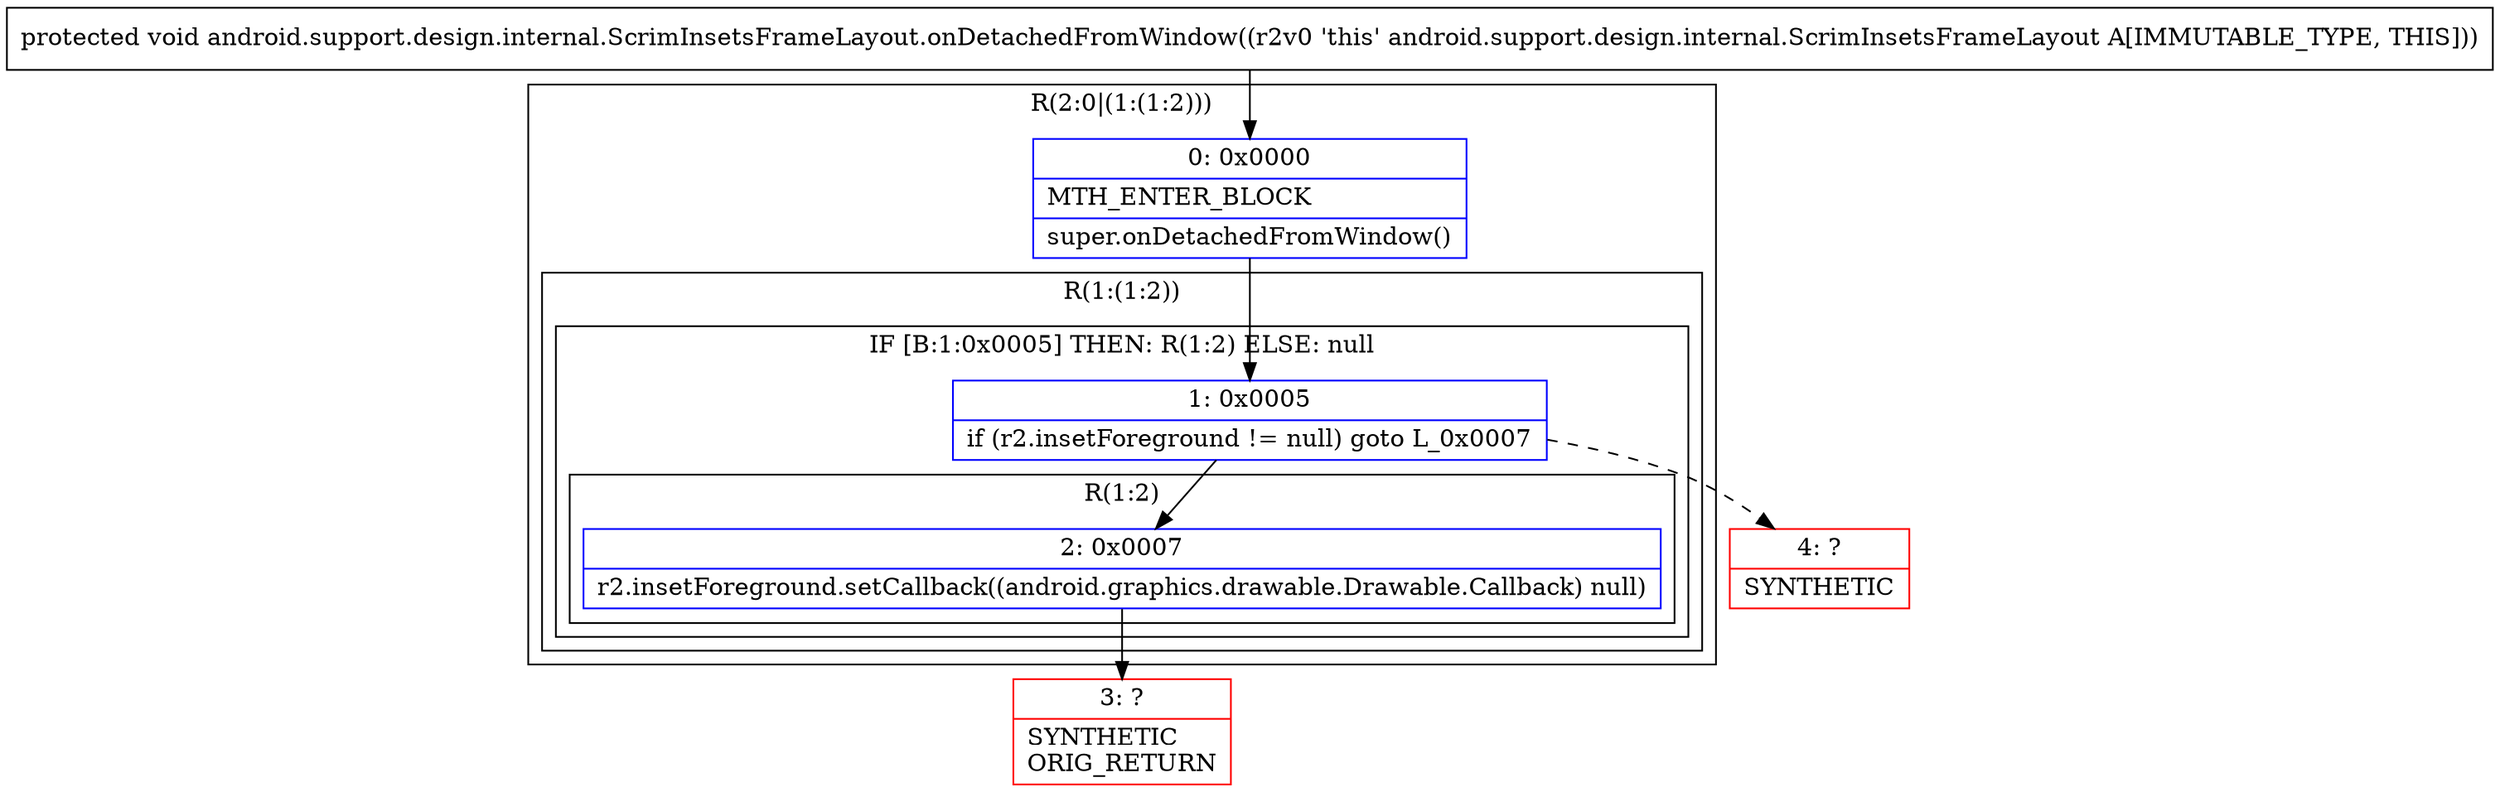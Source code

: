 digraph "CFG forandroid.support.design.internal.ScrimInsetsFrameLayout.onDetachedFromWindow()V" {
subgraph cluster_Region_30440847 {
label = "R(2:0|(1:(1:2)))";
node [shape=record,color=blue];
Node_0 [shape=record,label="{0\:\ 0x0000|MTH_ENTER_BLOCK\l|super.onDetachedFromWindow()\l}"];
subgraph cluster_Region_884506622 {
label = "R(1:(1:2))";
node [shape=record,color=blue];
subgraph cluster_IfRegion_1111810765 {
label = "IF [B:1:0x0005] THEN: R(1:2) ELSE: null";
node [shape=record,color=blue];
Node_1 [shape=record,label="{1\:\ 0x0005|if (r2.insetForeground != null) goto L_0x0007\l}"];
subgraph cluster_Region_1201338286 {
label = "R(1:2)";
node [shape=record,color=blue];
Node_2 [shape=record,label="{2\:\ 0x0007|r2.insetForeground.setCallback((android.graphics.drawable.Drawable.Callback) null)\l}"];
}
}
}
}
Node_3 [shape=record,color=red,label="{3\:\ ?|SYNTHETIC\lORIG_RETURN\l}"];
Node_4 [shape=record,color=red,label="{4\:\ ?|SYNTHETIC\l}"];
MethodNode[shape=record,label="{protected void android.support.design.internal.ScrimInsetsFrameLayout.onDetachedFromWindow((r2v0 'this' android.support.design.internal.ScrimInsetsFrameLayout A[IMMUTABLE_TYPE, THIS])) }"];
MethodNode -> Node_0;
Node_0 -> Node_1;
Node_1 -> Node_2;
Node_1 -> Node_4[style=dashed];
Node_2 -> Node_3;
}

